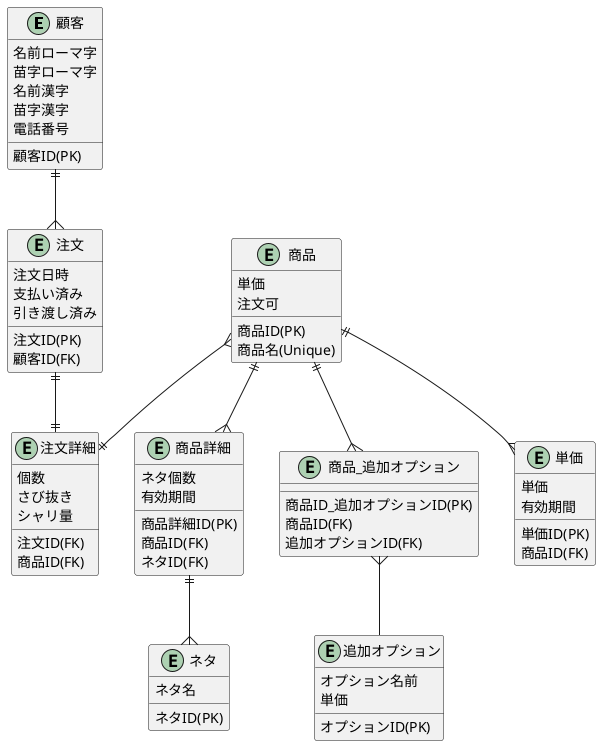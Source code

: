 @startuml
entity 顧客 {
    顧客ID(PK)
    名前ローマ字
    苗字ローマ字
    名前漢字
    苗字漢字
    電話番号
}

entity ネタ {
    ネタID(PK)
    ネタ名
}

entity 商品詳細 {
    商品詳細ID(PK)
    商品ID(FK)
    ネタID(FK)
    ネタ個数
    有効期間
}

entity 商品_追加オプション {
    商品ID_追加オプションID(PK)
    商品ID(FK)
    追加オプションID(FK)
}

entity 追加オプション {
    オプションID(PK)
    オプション名前
    単価
}

entity 単価 {
    単価ID(PK)
    商品ID(FK)
    単価
    有効期間
}

entity 注文 {
    注文ID(PK)
    顧客ID(FK)
    注文日時
    支払い済み
    引き渡し済み
}

entity 商品 {
    商品ID(PK)
    商品名(Unique)
    単価
    注文可
}

entity 注文詳細{
    注文ID(FK)
    商品ID(FK)
    個数
    さび抜き
    シャリ量
}
顧客 ||--{ 注文
注文 ||--|| 注文詳細


商品 }--|| 注文詳細
商品 ||--{ 商品詳細
商品詳細 ||--{ ネタ
商品 ||--{ 単価
商品 ||--{ 商品_追加オプション
商品_追加オプション }-- 追加オプション
@enduml